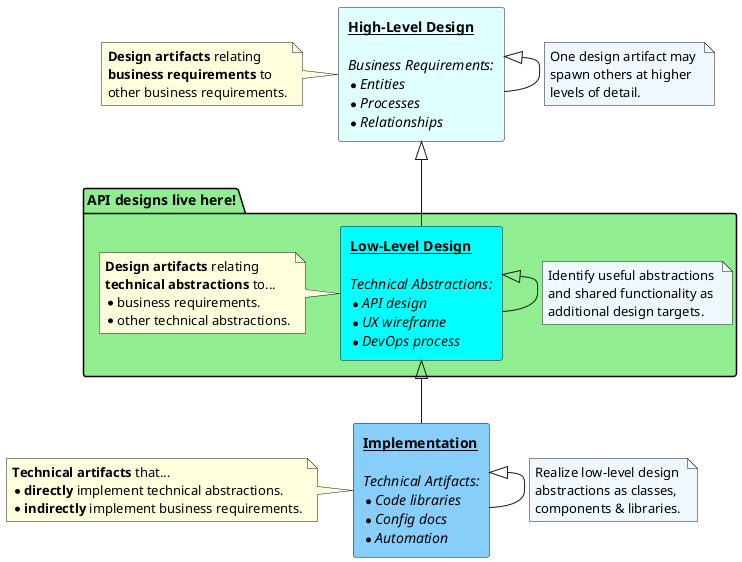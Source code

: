 @startuml intermediate-design-abstraction-hierarchy-api

allowmixing

top to bottom direction

skinparam componentStyle rectangle

component "**__High-Level Design__**\n\n//Business Requirements://\n* //Entities//\n* //Processes//\n* //Relationships//" as high #LightCyan
note left of high
  **Design artifacts** relating 
  **business requirements** to
  other business requirements.
end note
high <|- high
note on link #AliceBlue
    One design artifact may 
    spawn others at higher 
    levels of detail.
end note

package "API designs live here!" #LightGreen {
    component "**__Low-Level Design__**\n\n//Technical Abstractions://\n* //API design//\n* //UX wireframe//\n* //DevOps process//" as low #Cyan
    note left of low
    **Design artifacts** relating 
    **technical abstractions** to...
    * business requirements.
    * other technical abstractions.
    end note
    low <|- low
    note on link #AliceBlue
        Identify useful abstractions 
        and shared functionality as 
        additional design targets.
    end note
}

component "**__Implementation__**\n\n//Technical Artifacts://\n* //Code libraries//\n* //Config docs//\n* //Automation//" as implementation #LightSkyBlue
note left of implementation
  **Technical artifacts** that...
  * **directly** implement technical abstractions.
  * **indirectly** implement business requirements.
end note
implementation <|- implementation
note on link #AliceBlue
    Realize low-level design 
    abstractions as classes, 
    components & libraries.
end note

high <|-- low
low <|-- implementation

@enduml